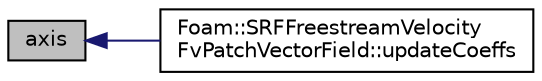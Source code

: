 digraph "axis"
{
  bgcolor="transparent";
  edge [fontname="Helvetica",fontsize="10",labelfontname="Helvetica",labelfontsize="10"];
  node [fontname="Helvetica",fontsize="10",shape=record];
  rankdir="LR";
  Node1 [label="axis",height=0.2,width=0.4,color="black", fillcolor="grey75", style="filled", fontcolor="black"];
  Node1 -> Node2 [dir="back",color="midnightblue",fontsize="10",style="solid",fontname="Helvetica"];
  Node2 [label="Foam::SRFFreestreamVelocity\lFvPatchVectorField::updateCoeffs",height=0.2,width=0.4,color="black",URL="$a02402.html#a7e24eafac629d3733181cd942d4c902f",tooltip="Update the coefficients associated with the patch field. "];
}
